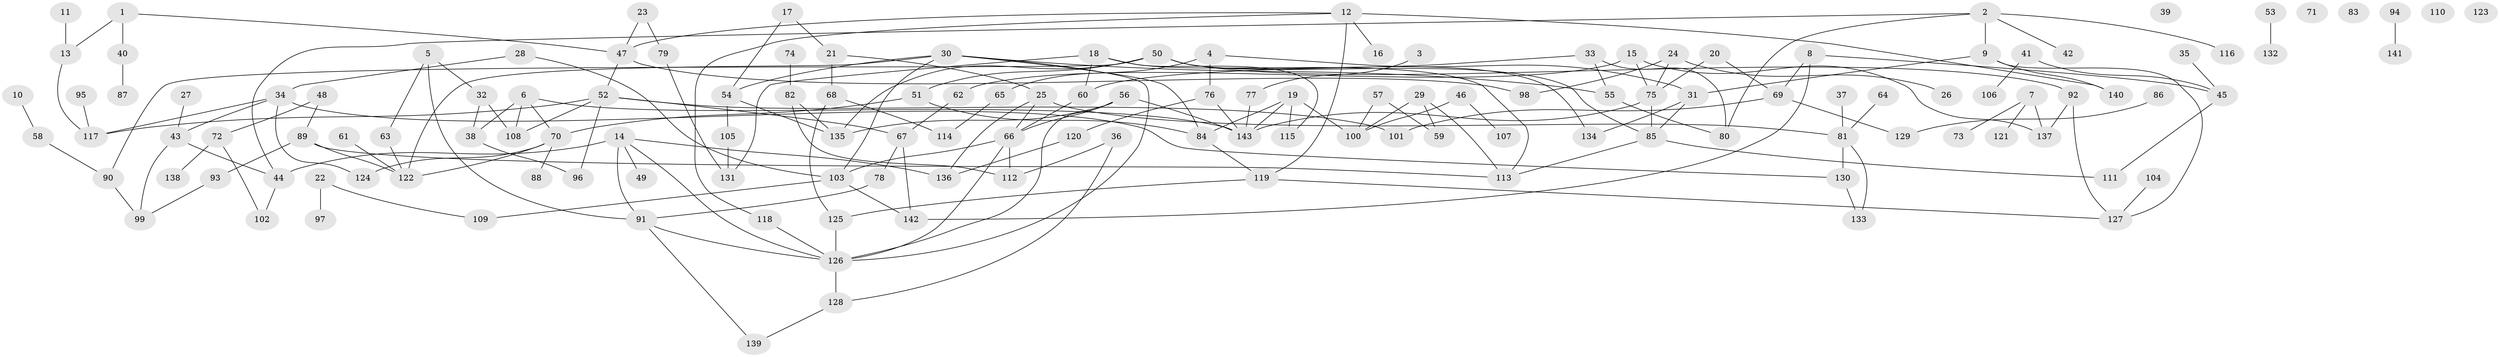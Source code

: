 // Generated by graph-tools (version 1.1) at 2025/12/03/09/25 04:12:52]
// undirected, 143 vertices, 192 edges
graph export_dot {
graph [start="1"]
  node [color=gray90,style=filled];
  1;
  2;
  3;
  4;
  5;
  6;
  7;
  8;
  9;
  10;
  11;
  12;
  13;
  14;
  15;
  16;
  17;
  18;
  19;
  20;
  21;
  22;
  23;
  24;
  25;
  26;
  27;
  28;
  29;
  30;
  31;
  32;
  33;
  34;
  35;
  36;
  37;
  38;
  39;
  40;
  41;
  42;
  43;
  44;
  45;
  46;
  47;
  48;
  49;
  50;
  51;
  52;
  53;
  54;
  55;
  56;
  57;
  58;
  59;
  60;
  61;
  62;
  63;
  64;
  65;
  66;
  67;
  68;
  69;
  70;
  71;
  72;
  73;
  74;
  75;
  76;
  77;
  78;
  79;
  80;
  81;
  82;
  83;
  84;
  85;
  86;
  87;
  88;
  89;
  90;
  91;
  92;
  93;
  94;
  95;
  96;
  97;
  98;
  99;
  100;
  101;
  102;
  103;
  104;
  105;
  106;
  107;
  108;
  109;
  110;
  111;
  112;
  113;
  114;
  115;
  116;
  117;
  118;
  119;
  120;
  121;
  122;
  123;
  124;
  125;
  126;
  127;
  128;
  129;
  130;
  131;
  132;
  133;
  134;
  135;
  136;
  137;
  138;
  139;
  140;
  141;
  142;
  143;
  1 -- 13;
  1 -- 40;
  1 -- 47;
  2 -- 9;
  2 -- 42;
  2 -- 44;
  2 -- 80;
  2 -- 116;
  3 -- 77;
  4 -- 31;
  4 -- 65;
  4 -- 76;
  5 -- 32;
  5 -- 63;
  5 -- 91;
  6 -- 38;
  6 -- 70;
  6 -- 108;
  6 -- 143;
  7 -- 73;
  7 -- 121;
  7 -- 137;
  8 -- 45;
  8 -- 69;
  8 -- 142;
  9 -- 31;
  9 -- 127;
  9 -- 140;
  10 -- 58;
  11 -- 13;
  12 -- 16;
  12 -- 47;
  12 -- 118;
  12 -- 119;
  12 -- 140;
  13 -- 117;
  14 -- 44;
  14 -- 49;
  14 -- 91;
  14 -- 126;
  14 -- 136;
  15 -- 62;
  15 -- 75;
  15 -- 137;
  17 -- 21;
  17 -- 54;
  18 -- 60;
  18 -- 113;
  18 -- 115;
  18 -- 131;
  19 -- 84;
  19 -- 100;
  19 -- 115;
  19 -- 143;
  20 -- 69;
  20 -- 75;
  21 -- 25;
  21 -- 68;
  22 -- 97;
  22 -- 109;
  23 -- 47;
  23 -- 79;
  24 -- 26;
  24 -- 75;
  24 -- 98;
  25 -- 66;
  25 -- 81;
  25 -- 136;
  27 -- 43;
  28 -- 34;
  28 -- 103;
  29 -- 59;
  29 -- 100;
  29 -- 113;
  30 -- 54;
  30 -- 55;
  30 -- 84;
  30 -- 103;
  30 -- 122;
  30 -- 126;
  31 -- 85;
  31 -- 134;
  32 -- 38;
  32 -- 108;
  33 -- 55;
  33 -- 60;
  33 -- 80;
  34 -- 43;
  34 -- 117;
  34 -- 124;
  34 -- 130;
  35 -- 45;
  36 -- 112;
  36 -- 128;
  37 -- 81;
  38 -- 96;
  40 -- 87;
  41 -- 45;
  41 -- 106;
  43 -- 44;
  43 -- 99;
  44 -- 102;
  45 -- 111;
  46 -- 100;
  46 -- 107;
  47 -- 52;
  47 -- 98;
  48 -- 72;
  48 -- 89;
  50 -- 51;
  50 -- 85;
  50 -- 90;
  50 -- 92;
  50 -- 134;
  50 -- 135;
  51 -- 70;
  51 -- 84;
  52 -- 67;
  52 -- 96;
  52 -- 101;
  52 -- 108;
  52 -- 117;
  53 -- 132;
  54 -- 105;
  54 -- 135;
  55 -- 80;
  56 -- 66;
  56 -- 126;
  56 -- 135;
  56 -- 143;
  57 -- 59;
  57 -- 100;
  58 -- 90;
  60 -- 66;
  61 -- 122;
  62 -- 67;
  63 -- 122;
  64 -- 81;
  65 -- 114;
  66 -- 103;
  66 -- 112;
  66 -- 126;
  67 -- 78;
  67 -- 142;
  68 -- 114;
  68 -- 125;
  69 -- 101;
  69 -- 129;
  70 -- 88;
  70 -- 122;
  70 -- 124;
  72 -- 102;
  72 -- 138;
  74 -- 82;
  75 -- 85;
  75 -- 143;
  76 -- 120;
  76 -- 143;
  77 -- 143;
  78 -- 91;
  79 -- 131;
  81 -- 130;
  81 -- 133;
  82 -- 112;
  82 -- 135;
  84 -- 119;
  85 -- 111;
  85 -- 113;
  86 -- 129;
  89 -- 93;
  89 -- 113;
  89 -- 122;
  90 -- 99;
  91 -- 126;
  91 -- 139;
  92 -- 127;
  92 -- 137;
  93 -- 99;
  94 -- 141;
  95 -- 117;
  103 -- 109;
  103 -- 142;
  104 -- 127;
  105 -- 131;
  118 -- 126;
  119 -- 125;
  119 -- 127;
  120 -- 136;
  125 -- 126;
  126 -- 128;
  128 -- 139;
  130 -- 133;
}
